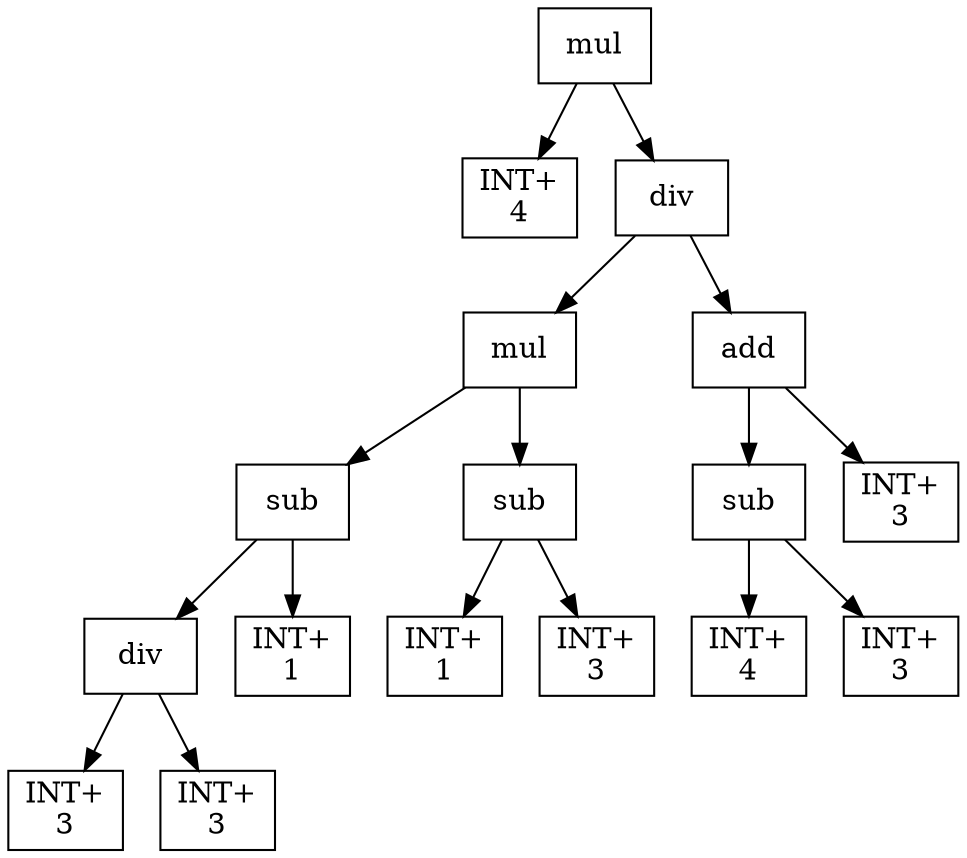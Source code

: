 digraph expr {
  node [shape=box];
  n1 [label="mul"];
  n2 [label="INT+\n4"];
  n3 [label="div"];
  n4 [label="mul"];
  n5 [label="sub"];
  n6 [label="div"];
  n7 [label="INT+\n3"];
  n8 [label="INT+\n3"];
  n6 -> n7;
  n6 -> n8;
  n9 [label="INT+\n1"];
  n5 -> n6;
  n5 -> n9;
  n10 [label="sub"];
  n11 [label="INT+\n1"];
  n12 [label="INT+\n3"];
  n10 -> n11;
  n10 -> n12;
  n4 -> n5;
  n4 -> n10;
  n13 [label="add"];
  n14 [label="sub"];
  n15 [label="INT+\n4"];
  n16 [label="INT+\n3"];
  n14 -> n15;
  n14 -> n16;
  n17 [label="INT+\n3"];
  n13 -> n14;
  n13 -> n17;
  n3 -> n4;
  n3 -> n13;
  n1 -> n2;
  n1 -> n3;
}